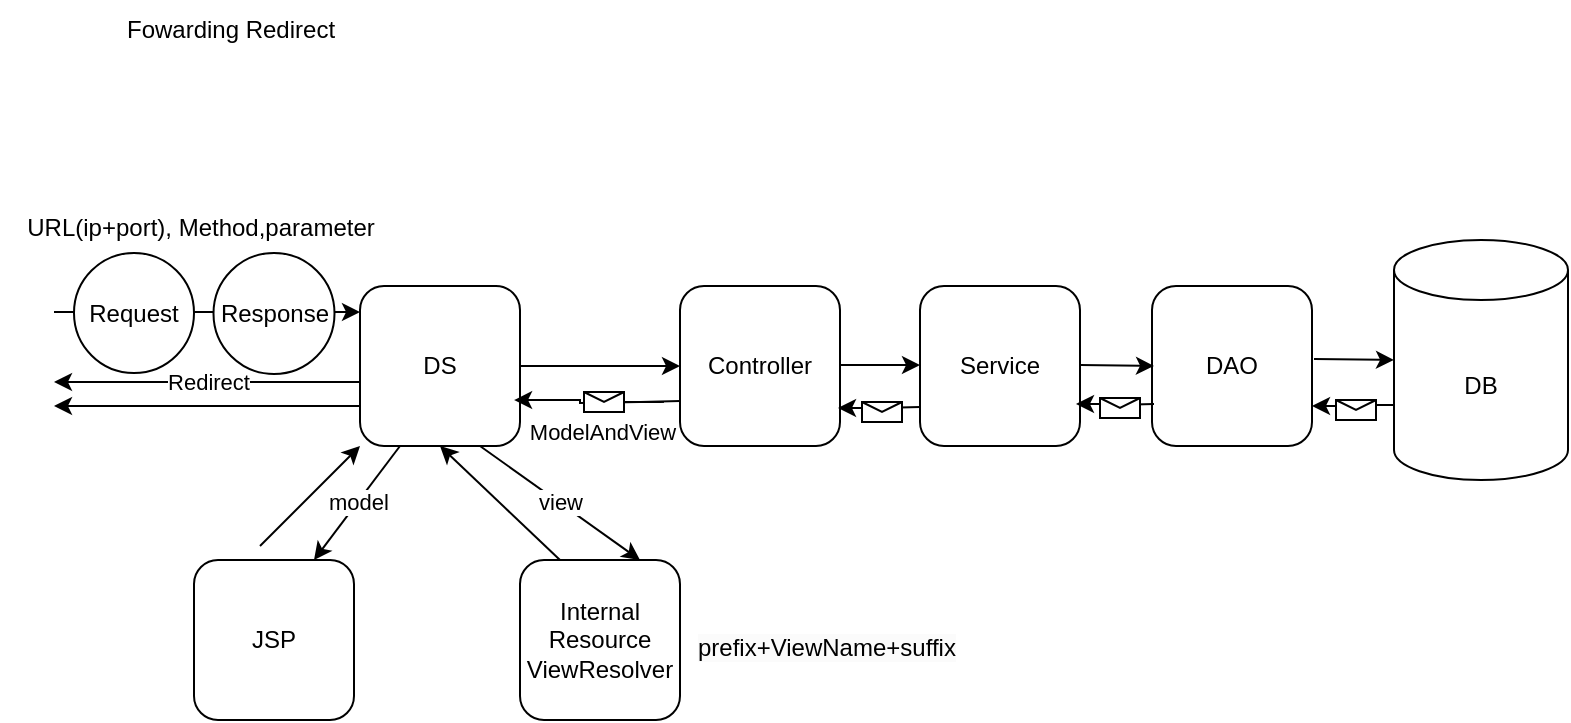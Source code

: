 <mxfile version="20.8.17" type="github" pages="3">
  <diagram name="페이지-1" id="ETX75xLNbqjOggDcCsyb">
    <mxGraphModel dx="1434" dy="756" grid="1" gridSize="10" guides="1" tooltips="1" connect="1" arrows="1" fold="1" page="1" pageScale="1" pageWidth="827" pageHeight="1169" math="0" shadow="0">
      <root>
        <mxCell id="0" />
        <mxCell id="1" parent="0" />
        <mxCell id="Q8ywjb-rHuwPcZUHcMX6-24" value="DB" style="shape=cylinder3;whiteSpace=wrap;html=1;boundedLbl=1;backgroundOutline=1;size=15;" vertex="1" parent="1">
          <mxGeometry x="740" y="240" width="87" height="120" as="geometry" />
        </mxCell>
        <mxCell id="Q8ywjb-rHuwPcZUHcMX6-25" value="DAO" style="rounded=1;whiteSpace=wrap;html=1;" vertex="1" parent="1">
          <mxGeometry x="619" y="263" width="80" height="80" as="geometry" />
        </mxCell>
        <mxCell id="Q8ywjb-rHuwPcZUHcMX6-26" value="Service" style="rounded=1;whiteSpace=wrap;html=1;" vertex="1" parent="1">
          <mxGeometry x="503" y="263" width="80" height="80" as="geometry" />
        </mxCell>
        <mxCell id="Q8ywjb-rHuwPcZUHcMX6-27" value="Controller" style="rounded=1;whiteSpace=wrap;html=1;" vertex="1" parent="1">
          <mxGeometry x="383" y="263" width="80" height="80" as="geometry" />
        </mxCell>
        <mxCell id="Q8ywjb-rHuwPcZUHcMX6-80" value="Redirect" style="edgeStyle=orthogonalEdgeStyle;rounded=0;orthogonalLoop=1;jettySize=auto;html=1;exitX=0;exitY=0.5;exitDx=0;exitDy=0;" edge="1" parent="1">
          <mxGeometry relative="1" as="geometry">
            <mxPoint x="70" y="311" as="targetPoint" />
            <mxPoint x="223" y="311" as="sourcePoint" />
          </mxGeometry>
        </mxCell>
        <mxCell id="Q8ywjb-rHuwPcZUHcMX6-28" value="DS" style="rounded=1;whiteSpace=wrap;html=1;" vertex="1" parent="1">
          <mxGeometry x="223" y="263" width="80" height="80" as="geometry" />
        </mxCell>
        <mxCell id="Q8ywjb-rHuwPcZUHcMX6-29" value="JSP" style="rounded=1;whiteSpace=wrap;html=1;" vertex="1" parent="1">
          <mxGeometry x="140" y="400" width="80" height="80" as="geometry" />
        </mxCell>
        <mxCell id="Q8ywjb-rHuwPcZUHcMX6-30" value="Internal&lt;br&gt;Resource&lt;br&gt;ViewResolver" style="rounded=1;whiteSpace=wrap;html=1;" vertex="1" parent="1">
          <mxGeometry x="303" y="400" width="80" height="80" as="geometry" />
        </mxCell>
        <mxCell id="Q8ywjb-rHuwPcZUHcMX6-32" value="" style="endArrow=classic;html=1;rounded=0;entryX=0;entryY=0.5;entryDx=0;entryDy=0;exitX=1;exitY=0.5;exitDx=0;exitDy=0;" edge="1" parent="1" source="Q8ywjb-rHuwPcZUHcMX6-28" target="Q8ywjb-rHuwPcZUHcMX6-27">
          <mxGeometry width="50" height="50" relative="1" as="geometry">
            <mxPoint x="343" y="303" as="sourcePoint" />
            <mxPoint x="393" y="253" as="targetPoint" />
          </mxGeometry>
        </mxCell>
        <mxCell id="Q8ywjb-rHuwPcZUHcMX6-33" value="" style="endArrow=classic;html=1;rounded=0;entryX=0;entryY=0.5;entryDx=0;entryDy=0;" edge="1" parent="1">
          <mxGeometry width="50" height="50" relative="1" as="geometry">
            <mxPoint x="463" y="302.5" as="sourcePoint" />
            <mxPoint x="503" y="302.5" as="targetPoint" />
          </mxGeometry>
        </mxCell>
        <mxCell id="Q8ywjb-rHuwPcZUHcMX6-34" value="" style="endArrow=classic;html=1;rounded=0;" edge="1" parent="1">
          <mxGeometry width="50" height="50" relative="1" as="geometry">
            <mxPoint x="583" y="302.5" as="sourcePoint" />
            <mxPoint x="620" y="303" as="targetPoint" />
          </mxGeometry>
        </mxCell>
        <mxCell id="Q8ywjb-rHuwPcZUHcMX6-35" value="" style="endArrow=classic;html=1;rounded=0;entryX=0;entryY=0.5;entryDx=0;entryDy=0;entryPerimeter=0;" edge="1" parent="1" target="Q8ywjb-rHuwPcZUHcMX6-24">
          <mxGeometry width="50" height="50" relative="1" as="geometry">
            <mxPoint x="700" y="299.5" as="sourcePoint" />
            <mxPoint x="740" y="300" as="targetPoint" />
          </mxGeometry>
        </mxCell>
        <mxCell id="Q8ywjb-rHuwPcZUHcMX6-41" style="edgeStyle=orthogonalEdgeStyle;rounded=0;orthogonalLoop=1;jettySize=auto;html=1;exitX=0;exitY=0.3;exitDx=0;exitDy=0;startArrow=none;entryX=1;entryY=0.75;entryDx=0;entryDy=0;" edge="1" parent="1" source="Q8ywjb-rHuwPcZUHcMX6-36" target="Q8ywjb-rHuwPcZUHcMX6-25">
          <mxGeometry relative="1" as="geometry">
            <mxPoint x="700" y="360" as="targetPoint" />
          </mxGeometry>
        </mxCell>
        <mxCell id="Q8ywjb-rHuwPcZUHcMX6-45" value="" style="edgeStyle=orthogonalEdgeStyle;rounded=0;orthogonalLoop=1;jettySize=auto;html=1;exitX=0;exitY=0;exitDx=0;exitDy=82.5;exitPerimeter=0;endArrow=none;" edge="1" parent="1" source="Q8ywjb-rHuwPcZUHcMX6-24" target="Q8ywjb-rHuwPcZUHcMX6-36">
          <mxGeometry relative="1" as="geometry">
            <mxPoint x="650" y="320" as="targetPoint" />
            <mxPoint x="740" y="322.5" as="sourcePoint" />
          </mxGeometry>
        </mxCell>
        <mxCell id="Q8ywjb-rHuwPcZUHcMX6-36" value="" style="shape=message;html=1;html=1;outlineConnect=0;labelPosition=center;verticalLabelPosition=bottom;align=center;verticalAlign=top;" vertex="1" parent="1">
          <mxGeometry x="711" y="320" width="20" height="10" as="geometry" />
        </mxCell>
        <mxCell id="Q8ywjb-rHuwPcZUHcMX6-47" style="edgeStyle=orthogonalEdgeStyle;rounded=0;orthogonalLoop=1;jettySize=auto;html=1;exitX=0;exitY=0.3;exitDx=0;exitDy=0;startArrow=none;entryX=1;entryY=0.75;entryDx=0;entryDy=0;" edge="1" parent="1" source="Q8ywjb-rHuwPcZUHcMX6-49">
          <mxGeometry relative="1" as="geometry">
            <mxPoint x="581" y="322" as="targetPoint" />
          </mxGeometry>
        </mxCell>
        <mxCell id="Q8ywjb-rHuwPcZUHcMX6-48" value="" style="edgeStyle=orthogonalEdgeStyle;rounded=0;orthogonalLoop=1;jettySize=auto;html=1;endArrow=none;" edge="1" parent="1" target="Q8ywjb-rHuwPcZUHcMX6-49">
          <mxGeometry relative="1" as="geometry">
            <mxPoint x="532" y="319" as="targetPoint" />
            <mxPoint x="620" y="322" as="sourcePoint" />
          </mxGeometry>
        </mxCell>
        <mxCell id="Q8ywjb-rHuwPcZUHcMX6-49" value="" style="shape=message;html=1;html=1;outlineConnect=0;labelPosition=center;verticalLabelPosition=bottom;align=center;verticalAlign=top;" vertex="1" parent="1">
          <mxGeometry x="593" y="319" width="20" height="10" as="geometry" />
        </mxCell>
        <mxCell id="Q8ywjb-rHuwPcZUHcMX6-50" style="edgeStyle=orthogonalEdgeStyle;rounded=0;orthogonalLoop=1;jettySize=auto;html=1;exitX=0;exitY=0.3;exitDx=0;exitDy=0;startArrow=none;entryX=1;entryY=0.75;entryDx=0;entryDy=0;" edge="1" parent="1" source="Q8ywjb-rHuwPcZUHcMX6-52">
          <mxGeometry relative="1" as="geometry">
            <mxPoint x="462" y="324" as="targetPoint" />
          </mxGeometry>
        </mxCell>
        <mxCell id="Q8ywjb-rHuwPcZUHcMX6-51" value="" style="edgeStyle=orthogonalEdgeStyle;rounded=0;orthogonalLoop=1;jettySize=auto;html=1;exitX=0;exitY=0;exitDx=0;exitDy=82.5;exitPerimeter=0;endArrow=none;" edge="1" parent="1" target="Q8ywjb-rHuwPcZUHcMX6-52">
          <mxGeometry relative="1" as="geometry">
            <mxPoint x="413" y="321" as="targetPoint" />
            <mxPoint x="503" y="323.5" as="sourcePoint" />
          </mxGeometry>
        </mxCell>
        <mxCell id="Q8ywjb-rHuwPcZUHcMX6-52" value="" style="shape=message;html=1;html=1;outlineConnect=0;labelPosition=center;verticalLabelPosition=bottom;align=center;verticalAlign=top;" vertex="1" parent="1">
          <mxGeometry x="474" y="321" width="20" height="10" as="geometry" />
        </mxCell>
        <mxCell id="Q8ywjb-rHuwPcZUHcMX6-57" value="ModelAndView" style="edgeStyle=orthogonalEdgeStyle;rounded=0;orthogonalLoop=1;jettySize=auto;html=1;exitX=0;exitY=0.3;exitDx=0;exitDy=0;startArrow=none;entryX=1;entryY=0.75;entryDx=0;entryDy=0;" edge="1" parent="1">
          <mxGeometry relative="1" as="geometry">
            <mxPoint x="338" y="336" as="targetPoint" />
            <mxPoint x="350" y="336" as="sourcePoint" />
          </mxGeometry>
        </mxCell>
        <mxCell id="Q8ywjb-rHuwPcZUHcMX6-58" value="" style="edgeStyle=orthogonalEdgeStyle;rounded=0;orthogonalLoop=1;jettySize=auto;html=1;exitX=0;exitY=0;exitDx=0;exitDy=82.5;exitPerimeter=0;endArrow=none;" edge="1" parent="1" target="Q8ywjb-rHuwPcZUHcMX6-59">
          <mxGeometry relative="1" as="geometry">
            <mxPoint x="293" y="318" as="targetPoint" />
            <mxPoint x="383" y="320.5" as="sourcePoint" />
          </mxGeometry>
        </mxCell>
        <mxCell id="Q8ywjb-rHuwPcZUHcMX6-60" style="edgeStyle=orthogonalEdgeStyle;rounded=0;orthogonalLoop=1;jettySize=auto;html=1;exitX=0;exitY=0.3;exitDx=0;exitDy=0;entryX=0.963;entryY=0.713;entryDx=0;entryDy=0;entryPerimeter=0;" edge="1" parent="1" target="Q8ywjb-rHuwPcZUHcMX6-28">
          <mxGeometry relative="1" as="geometry">
            <mxPoint x="363" y="321" as="sourcePoint" />
            <mxPoint x="312" y="323" as="targetPoint" />
          </mxGeometry>
        </mxCell>
        <mxCell id="Q8ywjb-rHuwPcZUHcMX6-59" value="" style="shape=message;html=1;html=1;outlineConnect=0;labelPosition=center;verticalLabelPosition=bottom;align=center;verticalAlign=top;" vertex="1" parent="1">
          <mxGeometry x="335" y="316" width="20" height="10" as="geometry" />
        </mxCell>
        <mxCell id="Q8ywjb-rHuwPcZUHcMX6-64" value="" style="endArrow=classic;html=1;rounded=0;" edge="1" parent="1">
          <mxGeometry width="50" height="50" relative="1" as="geometry">
            <mxPoint x="173" y="393" as="sourcePoint" />
            <mxPoint x="223" y="343" as="targetPoint" />
          </mxGeometry>
        </mxCell>
        <mxCell id="Q8ywjb-rHuwPcZUHcMX6-65" value="model" style="endArrow=classic;html=1;rounded=0;exitX=0.25;exitY=1;exitDx=0;exitDy=0;entryX=0.75;entryY=0;entryDx=0;entryDy=0;" edge="1" parent="1" source="Q8ywjb-rHuwPcZUHcMX6-28" target="Q8ywjb-rHuwPcZUHcMX6-29">
          <mxGeometry width="50" height="50" relative="1" as="geometry">
            <mxPoint x="430" y="440" as="sourcePoint" />
            <mxPoint x="480" y="390" as="targetPoint" />
          </mxGeometry>
        </mxCell>
        <mxCell id="Q8ywjb-rHuwPcZUHcMX6-66" value="view" style="endArrow=classic;html=1;rounded=0;exitX=0.75;exitY=1;exitDx=0;exitDy=0;entryX=0.75;entryY=0;entryDx=0;entryDy=0;" edge="1" parent="1" source="Q8ywjb-rHuwPcZUHcMX6-28" target="Q8ywjb-rHuwPcZUHcMX6-30">
          <mxGeometry width="50" height="50" relative="1" as="geometry">
            <mxPoint x="430" y="440" as="sourcePoint" />
            <mxPoint x="480" y="390" as="targetPoint" />
          </mxGeometry>
        </mxCell>
        <mxCell id="Q8ywjb-rHuwPcZUHcMX6-67" value="" style="endArrow=classic;html=1;rounded=0;exitX=0.25;exitY=0;exitDx=0;exitDy=0;entryX=0.5;entryY=1;entryDx=0;entryDy=0;" edge="1" parent="1" source="Q8ywjb-rHuwPcZUHcMX6-30" target="Q8ywjb-rHuwPcZUHcMX6-28">
          <mxGeometry width="50" height="50" relative="1" as="geometry">
            <mxPoint x="430" y="440" as="sourcePoint" />
            <mxPoint x="480" y="390" as="targetPoint" />
          </mxGeometry>
        </mxCell>
        <mxCell id="Q8ywjb-rHuwPcZUHcMX6-69" value="&lt;span style=&quot;color: rgb(0, 0, 0); font-family: Helvetica; font-size: 12px; font-style: normal; font-variant-ligatures: normal; font-variant-caps: normal; font-weight: 400; letter-spacing: normal; orphans: 2; text-align: center; text-indent: 0px; text-transform: none; widows: 2; word-spacing: 0px; -webkit-text-stroke-width: 0px; background-color: rgb(251, 251, 251); text-decoration-thickness: initial; text-decoration-style: initial; text-decoration-color: initial; float: none; display: inline !important;&quot;&gt;prefix+ViewName+suffix&lt;/span&gt;" style="text;whiteSpace=wrap;html=1;" vertex="1" parent="1">
          <mxGeometry x="390" y="430" width="160" height="40" as="geometry" />
        </mxCell>
        <mxCell id="Q8ywjb-rHuwPcZUHcMX6-70" value="" style="endArrow=classic;html=1;rounded=0;entryX=0;entryY=0.25;entryDx=0;entryDy=0;" edge="1" parent="1">
          <mxGeometry width="50" height="50" relative="1" as="geometry">
            <mxPoint x="70" y="276" as="sourcePoint" />
            <mxPoint x="223" y="276" as="targetPoint" />
          </mxGeometry>
        </mxCell>
        <mxCell id="Q8ywjb-rHuwPcZUHcMX6-71" value="" style="endArrow=classic;html=1;rounded=0;exitX=0;exitY=0.75;exitDx=0;exitDy=0;" edge="1" parent="1" source="Q8ywjb-rHuwPcZUHcMX6-28">
          <mxGeometry width="50" height="50" relative="1" as="geometry">
            <mxPoint x="390" y="410" as="sourcePoint" />
            <mxPoint x="70" y="323" as="targetPoint" />
          </mxGeometry>
        </mxCell>
        <mxCell id="Q8ywjb-rHuwPcZUHcMX6-72" value="URL(ip+port), Method,parameter" style="text;html=1;align=center;verticalAlign=middle;resizable=0;points=[];autosize=1;strokeColor=none;fillColor=none;" vertex="1" parent="1">
          <mxGeometry x="43" y="219" width="200" height="30" as="geometry" />
        </mxCell>
        <mxCell id="Q8ywjb-rHuwPcZUHcMX6-73" value="Request" style="ellipse;whiteSpace=wrap;html=1;aspect=fixed;" vertex="1" parent="1">
          <mxGeometry x="80" y="246.5" width="60" height="60" as="geometry" />
        </mxCell>
        <mxCell id="Q8ywjb-rHuwPcZUHcMX6-77" value="Response" style="ellipse;whiteSpace=wrap;html=1;aspect=fixed;" vertex="1" parent="1">
          <mxGeometry x="149.75" y="246.5" width="60.5" height="60.5" as="geometry" />
        </mxCell>
        <mxCell id="Q8ywjb-rHuwPcZUHcMX6-79" value="Fowarding Redirect" style="text;html=1;align=center;verticalAlign=middle;resizable=0;points=[];autosize=1;strokeColor=none;fillColor=none;" vertex="1" parent="1">
          <mxGeometry x="93" y="120" width="130" height="30" as="geometry" />
        </mxCell>
      </root>
    </mxGraphModel>
  </diagram>
  <diagram id="A0nI2J4T48K0CNVDptL9" name="페이지-2">
    <mxGraphModel dx="1434" dy="756" grid="1" gridSize="10" guides="1" tooltips="1" connect="1" arrows="1" fold="1" page="1" pageScale="1" pageWidth="1169" pageHeight="827" math="0" shadow="0">
      <root>
        <mxCell id="0" />
        <mxCell id="1" parent="0" />
        <mxCell id="sJ6FUKzASQ6wbblSg4h5-1" value="ProductDAO" style="swimlane;fontStyle=1;align=center;verticalAlign=top;childLayout=stackLayout;horizontal=1;startSize=26;horizontalStack=0;resizeParent=1;resizeParentMax=0;resizeLast=0;collapsible=1;marginBottom=0;" vertex="1" parent="1">
          <mxGeometry x="813" y="80" width="260" height="200" as="geometry" />
        </mxCell>
        <mxCell id="sJ6FUKzASQ6wbblSg4h5-2" value="- sqlSession : Sqlsession&#xa;- NAMESPACE : String" style="text;strokeColor=none;fillColor=none;align=left;verticalAlign=top;spacingLeft=4;spacingRight=4;overflow=hidden;rotatable=0;points=[[0,0.5],[1,0.5]];portConstraint=eastwest;" vertex="1" parent="sJ6FUKzASQ6wbblSg4h5-1">
          <mxGeometry y="26" width="260" height="44" as="geometry" />
        </mxCell>
        <mxCell id="sJ6FUKzASQ6wbblSg4h5-3" value="" style="line;strokeWidth=1;fillColor=none;align=left;verticalAlign=middle;spacingTop=-1;spacingLeft=3;spacingRight=3;rotatable=0;labelPosition=right;points=[];portConstraint=eastwest;strokeColor=inherit;" vertex="1" parent="sJ6FUKzASQ6wbblSg4h5-1">
          <mxGeometry y="70" width="260" height="8" as="geometry" />
        </mxCell>
        <mxCell id="sJ6FUKzASQ6wbblSg4h5-4" value="+ getProductList() : List&lt;ProductDTO&gt;&#xa;+ getProductDetail(ProductDTO) : ProductDTO&#xa;+ setProductAdd(ProductDTO) : int" style="text;strokeColor=none;fillColor=none;align=left;verticalAlign=top;spacingLeft=4;spacingRight=4;overflow=hidden;rotatable=0;points=[[0,0.5],[1,0.5]];portConstraint=eastwest;" vertex="1" parent="sJ6FUKzASQ6wbblSg4h5-1">
          <mxGeometry y="78" width="260" height="122" as="geometry" />
        </mxCell>
        <mxCell id="sJ6FUKzASQ6wbblSg4h5-5" value="Product" style="text;html=1;align=center;verticalAlign=middle;resizable=0;points=[];autosize=1;strokeColor=none;fillColor=none;" vertex="1" parent="1">
          <mxGeometry x="40" y="30" width="60" height="30" as="geometry" />
        </mxCell>
        <mxCell id="sJ6FUKzASQ6wbblSg4h5-6" value="ProductService" style="swimlane;fontStyle=1;align=center;verticalAlign=top;childLayout=stackLayout;horizontal=1;startSize=26;horizontalStack=0;resizeParent=1;resizeParentMax=0;resizeLast=0;collapsible=1;marginBottom=0;" vertex="1" parent="1">
          <mxGeometry x="437" y="80" width="340" height="200" as="geometry" />
        </mxCell>
        <mxCell id="sJ6FUKzASQ6wbblSg4h5-7" value="- productDAO : ProductDAO" style="text;strokeColor=none;fillColor=none;align=left;verticalAlign=top;spacingLeft=4;spacingRight=4;overflow=hidden;rotatable=0;points=[[0,0.5],[1,0.5]];portConstraint=eastwest;" vertex="1" parent="sJ6FUKzASQ6wbblSg4h5-6">
          <mxGeometry y="26" width="340" height="26" as="geometry" />
        </mxCell>
        <mxCell id="sJ6FUKzASQ6wbblSg4h5-8" value="" style="line;strokeWidth=1;fillColor=none;align=left;verticalAlign=middle;spacingTop=-1;spacingLeft=3;spacingRight=3;rotatable=0;labelPosition=right;points=[];portConstraint=eastwest;strokeColor=inherit;" vertex="1" parent="sJ6FUKzASQ6wbblSg4h5-6">
          <mxGeometry y="52" width="340" height="8" as="geometry" />
        </mxCell>
        <mxCell id="sJ6FUKzASQ6wbblSg4h5-9" value="+ getProductList() : List&lt;ProductDTO&gt;&#xa;+ getProductDetail(ProductDTO) : ProductDTO&#xa;+ setProductAdd(ProductDTO, List&lt;ProductOptionDTO) : int" style="text;strokeColor=none;fillColor=none;align=left;verticalAlign=top;spacingLeft=4;spacingRight=4;overflow=hidden;rotatable=0;points=[[0,0.5],[1,0.5]];portConstraint=eastwest;" vertex="1" parent="sJ6FUKzASQ6wbblSg4h5-6">
          <mxGeometry y="60" width="340" height="140" as="geometry" />
        </mxCell>
        <mxCell id="sJ6FUKzASQ6wbblSg4h5-10" value="ProductController" style="swimlane;fontStyle=1;align=center;verticalAlign=top;childLayout=stackLayout;horizontal=1;startSize=26;horizontalStack=0;resizeParent=1;resizeParentMax=0;resizeLast=0;collapsible=1;marginBottom=0;" vertex="1" parent="1">
          <mxGeometry x="57" y="80" width="350" height="200" as="geometry" />
        </mxCell>
        <mxCell id="sJ6FUKzASQ6wbblSg4h5-11" value="- productService : ProductService" style="text;strokeColor=none;fillColor=none;align=left;verticalAlign=top;spacingLeft=4;spacingRight=4;overflow=hidden;rotatable=0;points=[[0,0.5],[1,0.5]];portConstraint=eastwest;" vertex="1" parent="sJ6FUKzASQ6wbblSg4h5-10">
          <mxGeometry y="26" width="350" height="26" as="geometry" />
        </mxCell>
        <mxCell id="sJ6FUKzASQ6wbblSg4h5-12" value="" style="line;strokeWidth=1;fillColor=none;align=left;verticalAlign=middle;spacingTop=-1;spacingLeft=3;spacingRight=3;rotatable=0;labelPosition=right;points=[];portConstraint=eastwest;strokeColor=inherit;" vertex="1" parent="sJ6FUKzASQ6wbblSg4h5-10">
          <mxGeometry y="52" width="350" height="8" as="geometry" />
        </mxCell>
        <mxCell id="sJ6FUKzASQ6wbblSg4h5-13" value="+ getProductList() : ModelAndView&#xa;+ getProductDetail(ProductDTO) : String&#xa;+ setProductAdd(ProductDTO) : void&#xa;+ setProductAdd(ProductDTO) : String&#xa;" style="text;strokeColor=none;fillColor=none;align=left;verticalAlign=top;spacingLeft=4;spacingRight=4;overflow=hidden;rotatable=0;points=[[0,0.5],[1,0.5]];portConstraint=eastwest;" vertex="1" parent="sJ6FUKzASQ6wbblSg4h5-10">
          <mxGeometry y="60" width="350" height="140" as="geometry" />
        </mxCell>
        <mxCell id="sJ6FUKzASQ6wbblSg4h5-14" style="edgeStyle=orthogonalEdgeStyle;rounded=0;orthogonalLoop=1;jettySize=auto;html=1;exitX=1;exitY=0.5;exitDx=0;exitDy=0;" edge="1" parent="1" source="sJ6FUKzASQ6wbblSg4h5-13" target="sJ6FUKzASQ6wbblSg4h5-9">
          <mxGeometry relative="1" as="geometry" />
        </mxCell>
        <mxCell id="sJ6FUKzASQ6wbblSg4h5-18" value="" style="edgeStyle=orthogonalEdgeStyle;rounded=0;orthogonalLoop=1;jettySize=auto;html=1;exitX=1;exitY=0.564;exitDx=0;exitDy=0;exitPerimeter=0;" edge="1" parent="1" source="sJ6FUKzASQ6wbblSg4h5-9" target="sJ6FUKzASQ6wbblSg4h5-4">
          <mxGeometry relative="1" as="geometry" />
        </mxCell>
      </root>
    </mxGraphModel>
  </diagram>
  <diagram id="5IaTqkhbD2jIgHlCT1O5" name="페이지-3">
    <mxGraphModel dx="1434" dy="756" grid="1" gridSize="10" guides="1" tooltips="1" connect="1" arrows="1" fold="1" page="1" pageScale="1" pageWidth="1169" pageHeight="827" math="0" shadow="0">
      <root>
        <mxCell id="0" />
        <mxCell id="1" parent="0" />
        <mxCell id="0W7W10HZ0HmH0O1SbrJW-1" value="Member" style="text;html=1;align=center;verticalAlign=middle;resizable=0;points=[];autosize=1;strokeColor=none;fillColor=none;" vertex="1" parent="1">
          <mxGeometry x="110" y="80" width="70" height="30" as="geometry" />
        </mxCell>
        <mxCell id="0W7W10HZ0HmH0O1SbrJW-2" value="MemberDAO" style="swimlane;fontStyle=1;align=center;verticalAlign=top;childLayout=stackLayout;horizontal=1;startSize=26;horizontalStack=0;resizeParent=1;resizeParentMax=0;resizeLast=0;collapsible=1;marginBottom=0;" vertex="1" parent="1">
          <mxGeometry x="865" y="121" width="200" height="140" as="geometry" />
        </mxCell>
        <mxCell id="0W7W10HZ0HmH0O1SbrJW-3" value="- sqlSession : Sqlseesion&#xa;- NAMESPACE : String" style="text;strokeColor=none;fillColor=none;align=left;verticalAlign=top;spacingLeft=4;spacingRight=4;overflow=hidden;rotatable=0;points=[[0,0.5],[1,0.5]];portConstraint=eastwest;" vertex="1" parent="0W7W10HZ0HmH0O1SbrJW-2">
          <mxGeometry y="26" width="200" height="34" as="geometry" />
        </mxCell>
        <mxCell id="0W7W10HZ0HmH0O1SbrJW-4" value="" style="line;strokeWidth=1;fillColor=none;align=left;verticalAlign=middle;spacingTop=-1;spacingLeft=3;spacingRight=3;rotatable=0;labelPosition=right;points=[];portConstraint=eastwest;strokeColor=inherit;" vertex="1" parent="0W7W10HZ0HmH0O1SbrJW-2">
          <mxGeometry y="60" width="200" height="8" as="geometry" />
        </mxCell>
        <mxCell id="0W7W10HZ0HmH0O1SbrJW-5" value="+setMemberJoin(MemberDTO) : int" style="text;strokeColor=none;fillColor=none;align=left;verticalAlign=top;spacingLeft=4;spacingRight=4;overflow=hidden;rotatable=0;points=[[0,0.5],[1,0.5]];portConstraint=eastwest;" vertex="1" parent="0W7W10HZ0HmH0O1SbrJW-2">
          <mxGeometry y="68" width="200" height="72" as="geometry" />
        </mxCell>
        <mxCell id="0W7W10HZ0HmH0O1SbrJW-6" value="MemberService" style="swimlane;fontStyle=1;align=center;verticalAlign=top;childLayout=stackLayout;horizontal=1;startSize=26;horizontalStack=0;resizeParent=1;resizeParentMax=0;resizeLast=0;collapsible=1;marginBottom=0;" vertex="1" parent="1">
          <mxGeometry x="505" y="125" width="220" height="140" as="geometry" />
        </mxCell>
        <mxCell id="0W7W10HZ0HmH0O1SbrJW-7" value="- memberDAO : ProductDAO" style="text;strokeColor=none;fillColor=none;align=left;verticalAlign=top;spacingLeft=4;spacingRight=4;overflow=hidden;rotatable=0;points=[[0,0.5],[1,0.5]];portConstraint=eastwest;" vertex="1" parent="0W7W10HZ0HmH0O1SbrJW-6">
          <mxGeometry y="26" width="220" height="26" as="geometry" />
        </mxCell>
        <mxCell id="0W7W10HZ0HmH0O1SbrJW-8" value="" style="line;strokeWidth=1;fillColor=none;align=left;verticalAlign=middle;spacingTop=-1;spacingLeft=3;spacingRight=3;rotatable=0;labelPosition=right;points=[];portConstraint=eastwest;strokeColor=inherit;" vertex="1" parent="0W7W10HZ0HmH0O1SbrJW-6">
          <mxGeometry y="52" width="220" height="8" as="geometry" />
        </mxCell>
        <mxCell id="0W7W10HZ0HmH0O1SbrJW-9" value="+setMemberJoin(MemberDTO) : int" style="text;strokeColor=none;fillColor=none;align=left;verticalAlign=top;spacingLeft=4;spacingRight=4;overflow=hidden;rotatable=0;points=[[0,0.5],[1,0.5]];portConstraint=eastwest;" vertex="1" parent="0W7W10HZ0HmH0O1SbrJW-6">
          <mxGeometry y="60" width="220" height="80" as="geometry" />
        </mxCell>
        <mxCell id="0W7W10HZ0HmH0O1SbrJW-10" value="MemberController" style="swimlane;fontStyle=1;align=center;verticalAlign=top;childLayout=stackLayout;horizontal=1;startSize=26;horizontalStack=0;resizeParent=1;resizeParentMax=0;resizeLast=0;collapsible=1;marginBottom=0;" vertex="1" parent="1">
          <mxGeometry x="145" y="125" width="220" height="140" as="geometry" />
        </mxCell>
        <mxCell id="0W7W10HZ0HmH0O1SbrJW-11" value="- memberService" style="text;strokeColor=none;fillColor=none;align=left;verticalAlign=top;spacingLeft=4;spacingRight=4;overflow=hidden;rotatable=0;points=[[0,0.5],[1,0.5]];portConstraint=eastwest;" vertex="1" parent="0W7W10HZ0HmH0O1SbrJW-10">
          <mxGeometry y="26" width="220" height="26" as="geometry" />
        </mxCell>
        <mxCell id="0W7W10HZ0HmH0O1SbrJW-12" value="" style="line;strokeWidth=1;fillColor=none;align=left;verticalAlign=middle;spacingTop=-1;spacingLeft=3;spacingRight=3;rotatable=0;labelPosition=right;points=[];portConstraint=eastwest;strokeColor=inherit;" vertex="1" parent="0W7W10HZ0HmH0O1SbrJW-10">
          <mxGeometry y="52" width="220" height="8" as="geometry" />
        </mxCell>
        <mxCell id="0W7W10HZ0HmH0O1SbrJW-13" value="+setMemberJoin(MemberDTO) : void&#xa;+setMemberJoin(MemberDTO) : String" style="text;strokeColor=none;fillColor=none;align=left;verticalAlign=top;spacingLeft=4;spacingRight=4;overflow=hidden;rotatable=0;points=[[0,0.5],[1,0.5]];portConstraint=eastwest;" vertex="1" parent="0W7W10HZ0HmH0O1SbrJW-10">
          <mxGeometry y="60" width="220" height="80" as="geometry" />
        </mxCell>
        <mxCell id="0W7W10HZ0HmH0O1SbrJW-14" style="edgeStyle=orthogonalEdgeStyle;rounded=0;orthogonalLoop=1;jettySize=auto;html=1;exitX=1;exitY=0.5;exitDx=0;exitDy=0;entryX=0;entryY=0.5;entryDx=0;entryDy=0;" edge="1" parent="1" source="0W7W10HZ0HmH0O1SbrJW-9" target="0W7W10HZ0HmH0O1SbrJW-5">
          <mxGeometry relative="1" as="geometry" />
        </mxCell>
        <mxCell id="0W7W10HZ0HmH0O1SbrJW-15" style="edgeStyle=orthogonalEdgeStyle;rounded=0;orthogonalLoop=1;jettySize=auto;html=1;entryX=0;entryY=0.5;entryDx=0;entryDy=0;" edge="1" parent="1" source="0W7W10HZ0HmH0O1SbrJW-13" target="0W7W10HZ0HmH0O1SbrJW-9">
          <mxGeometry relative="1" as="geometry" />
        </mxCell>
      </root>
    </mxGraphModel>
  </diagram>
</mxfile>
